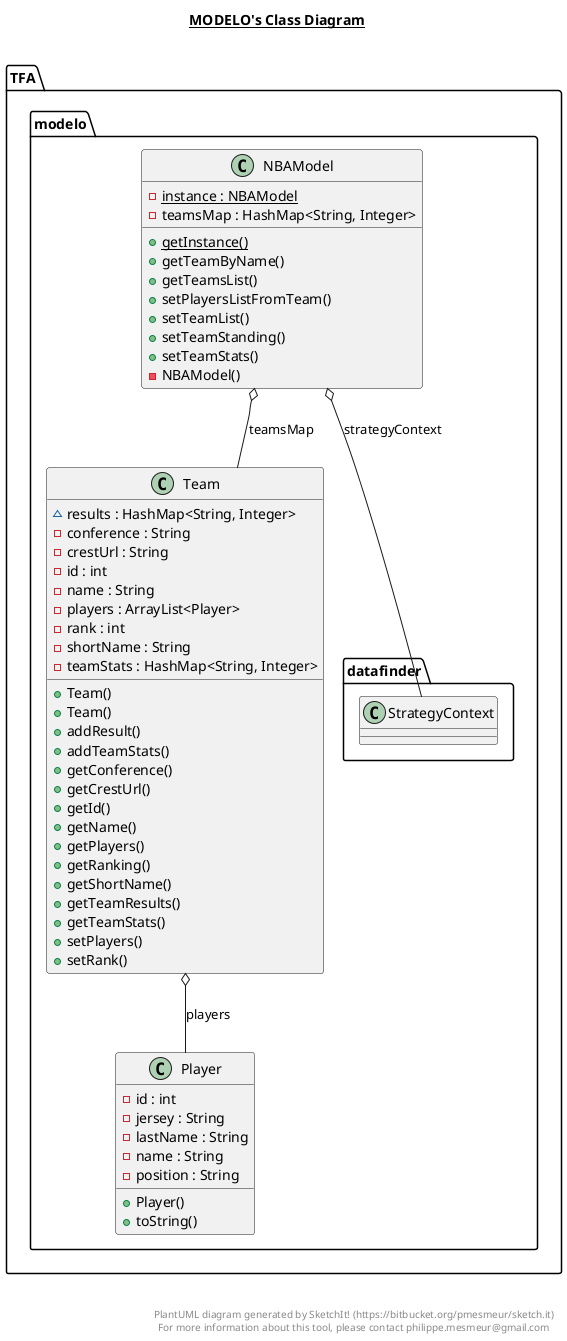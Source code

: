 @startuml

title __MODELO's Class Diagram__\n

  namespace TFA {
    namespace modelo {
      class TFA.modelo.NBAModel {
          {static} - instance : NBAModel
          - teamsMap : HashMap<String, Integer>
          {static} + getInstance()
          + getTeamByName()
          + getTeamsList()
          + setPlayersListFromTeam()
          + setTeamList()
          + setTeamStanding()
          + setTeamStats()
          - NBAModel()
      }
    }
  }
  

  namespace TFA {
    namespace modelo {
      class TFA.modelo.Player {
          - id : int
          - jersey : String
          - lastName : String
          - name : String
          - position : String
          + Player()
          + toString()
      }
    }
  }
  

  namespace TFA {
    namespace modelo {
      class TFA.modelo.Team {
          ~ results : HashMap<String, Integer>
          - conference : String
          - crestUrl : String
          - id : int
          - name : String
          - players : ArrayList<Player>
          - rank : int
          - shortName : String
          - teamStats : HashMap<String, Integer>
          + Team()
          + Team()
          + addResult()
          + addTeamStats()
          + getConference()
          + getCrestUrl()
          + getId()
          + getName()
          + getPlayers()
          + getRanking()
          + getShortName()
          + getTeamResults()
          + getTeamStats()
          + setPlayers()
          + setRank()
      }
    }
  }
  

  TFA.modelo.NBAModel o-- TFA.modelo.datafinder.StrategyContext : strategyContext
  TFA.modelo.Team o-- TFA.modelo.Player : players
    TFA.modelo.NBAModel o-- TFA.modelo.Team : teamsMap


right footer


PlantUML diagram generated by SketchIt! (https://bitbucket.org/pmesmeur/sketch.it)
For more information about this tool, please contact philippe.mesmeur@gmail.com
endfooter

@enduml
